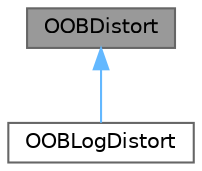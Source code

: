 digraph "OOBDistort"
{
 // LATEX_PDF_SIZE
  bgcolor="transparent";
  edge [fontname=Helvetica,fontsize=10,labelfontname=Helvetica,labelfontsize=10];
  node [fontname=Helvetica,fontsize=10,shape=box,height=0.2,width=0.4];
  Node1 [label="OOBDistort",height=0.2,width=0.4,color="gray40", fillcolor="grey60", style="filled", fontcolor="black",tooltip="The OOBDistort class linearly distorts (no distortion) x and y when out of bounds."];
  Node1 -> Node2 [dir="back",color="steelblue1",style="solid"];
  Node2 [label="OOBLogDistort",height=0.2,width=0.4,color="gray40", fillcolor="white", style="filled",URL="$classOOBLogDistort.html",tooltip="Applies a logarithmic distortion to x and y values when they are out of bounds."];
}
